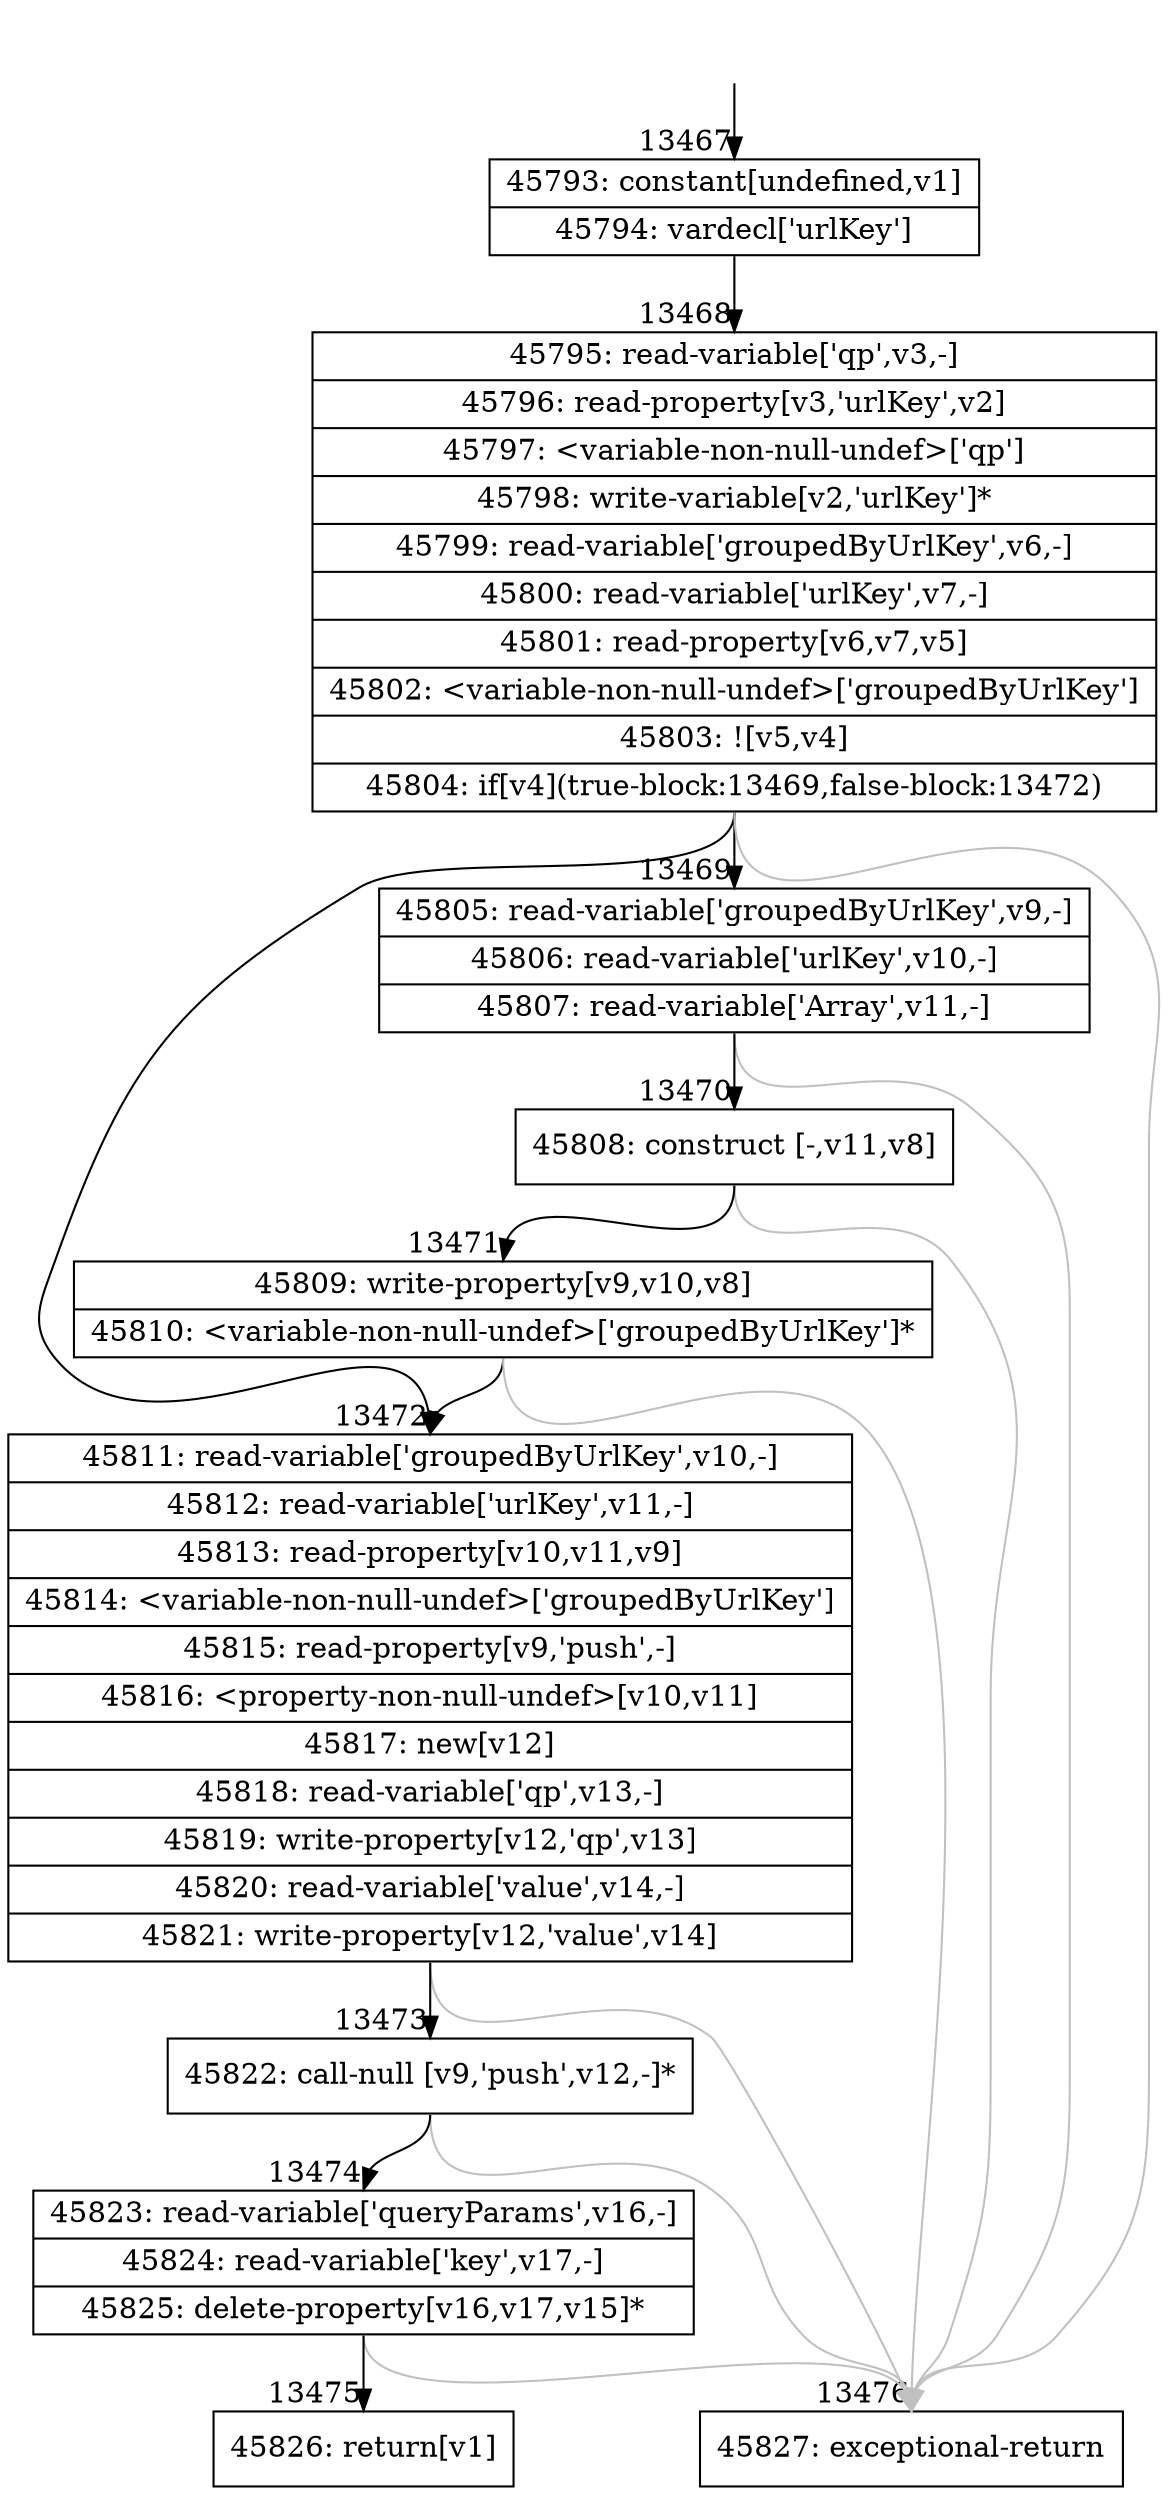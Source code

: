 digraph {
rankdir="TD"
BB_entry1117[shape=none,label=""];
BB_entry1117 -> BB13467 [tailport=s, headport=n, headlabel="    13467"]
BB13467 [shape=record label="{45793: constant[undefined,v1]|45794: vardecl['urlKey']}" ] 
BB13467 -> BB13468 [tailport=s, headport=n, headlabel="      13468"]
BB13468 [shape=record label="{45795: read-variable['qp',v3,-]|45796: read-property[v3,'urlKey',v2]|45797: \<variable-non-null-undef\>['qp']|45798: write-variable[v2,'urlKey']*|45799: read-variable['groupedByUrlKey',v6,-]|45800: read-variable['urlKey',v7,-]|45801: read-property[v6,v7,v5]|45802: \<variable-non-null-undef\>['groupedByUrlKey']|45803: ![v5,v4]|45804: if[v4](true-block:13469,false-block:13472)}" ] 
BB13468 -> BB13469 [tailport=s, headport=n, headlabel="      13469"]
BB13468 -> BB13472 [tailport=s, headport=n, headlabel="      13472"]
BB13468 -> BB13476 [tailport=s, headport=n, color=gray, headlabel="      13476"]
BB13469 [shape=record label="{45805: read-variable['groupedByUrlKey',v9,-]|45806: read-variable['urlKey',v10,-]|45807: read-variable['Array',v11,-]}" ] 
BB13469 -> BB13470 [tailport=s, headport=n, headlabel="      13470"]
BB13469 -> BB13476 [tailport=s, headport=n, color=gray]
BB13470 [shape=record label="{45808: construct [-,v11,v8]}" ] 
BB13470 -> BB13471 [tailport=s, headport=n, headlabel="      13471"]
BB13470 -> BB13476 [tailport=s, headport=n, color=gray]
BB13471 [shape=record label="{45809: write-property[v9,v10,v8]|45810: \<variable-non-null-undef\>['groupedByUrlKey']*}" ] 
BB13471 -> BB13472 [tailport=s, headport=n]
BB13471 -> BB13476 [tailport=s, headport=n, color=gray]
BB13472 [shape=record label="{45811: read-variable['groupedByUrlKey',v10,-]|45812: read-variable['urlKey',v11,-]|45813: read-property[v10,v11,v9]|45814: \<variable-non-null-undef\>['groupedByUrlKey']|45815: read-property[v9,'push',-]|45816: \<property-non-null-undef\>[v10,v11]|45817: new[v12]|45818: read-variable['qp',v13,-]|45819: write-property[v12,'qp',v13]|45820: read-variable['value',v14,-]|45821: write-property[v12,'value',v14]}" ] 
BB13472 -> BB13473 [tailport=s, headport=n, headlabel="      13473"]
BB13472 -> BB13476 [tailport=s, headport=n, color=gray]
BB13473 [shape=record label="{45822: call-null [v9,'push',v12,-]*}" ] 
BB13473 -> BB13474 [tailport=s, headport=n, headlabel="      13474"]
BB13473 -> BB13476 [tailport=s, headport=n, color=gray]
BB13474 [shape=record label="{45823: read-variable['queryParams',v16,-]|45824: read-variable['key',v17,-]|45825: delete-property[v16,v17,v15]*}" ] 
BB13474 -> BB13475 [tailport=s, headport=n, headlabel="      13475"]
BB13474 -> BB13476 [tailport=s, headport=n, color=gray]
BB13475 [shape=record label="{45826: return[v1]}" ] 
BB13476 [shape=record label="{45827: exceptional-return}" ] 
//#$~ 25152
}
